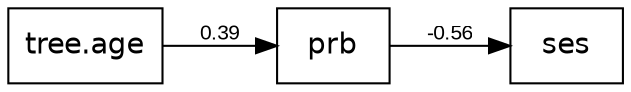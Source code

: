 digraph "sem.fit" {
  rankdir=LR;
  size="12,12";
  node [fontname="Helvetica" fontsize=14 shape=box];
  edge [fontname="Arial" fontsize=10];
  center=1;
  "tree.age" -> "prb" [label="0.39"];
  "prb" -> "ses" [label="-0.56"];
}
